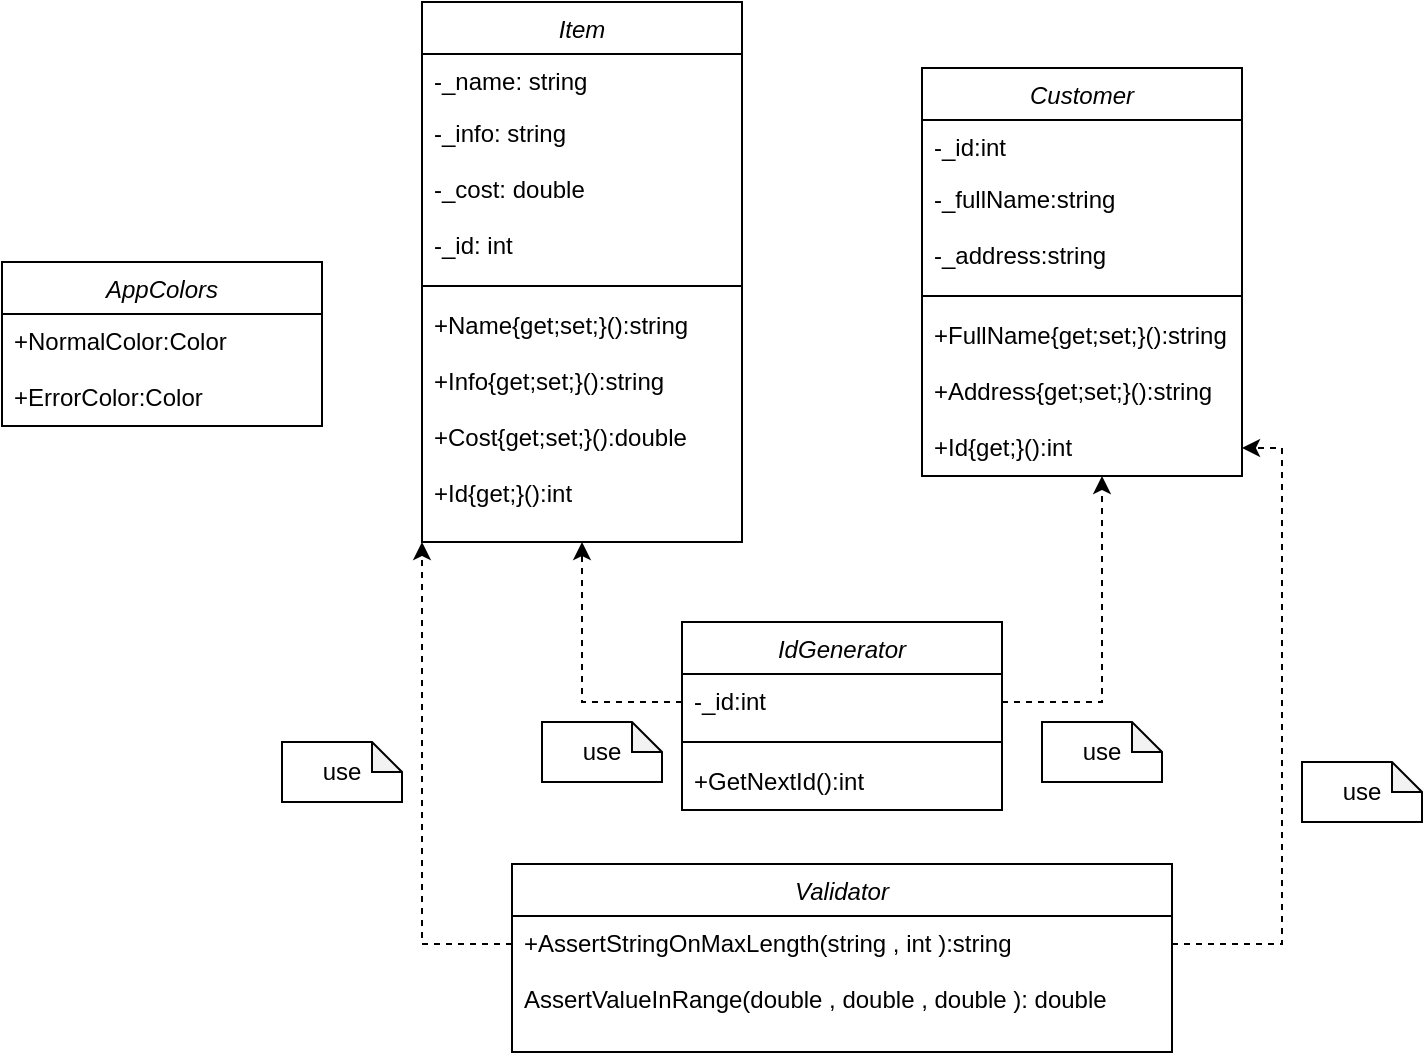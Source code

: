 <mxfile version="20.5.3" type="device"><diagram id="C5RBs43oDa-KdzZeNtuy" name="Page-1"><mxGraphModel dx="868" dy="482" grid="1" gridSize="10" guides="1" tooltips="1" connect="1" arrows="1" fold="1" page="1" pageScale="1" pageWidth="827" pageHeight="1169" math="0" shadow="0"><root><mxCell id="WIyWlLk6GJQsqaUBKTNV-0"/><mxCell id="WIyWlLk6GJQsqaUBKTNV-1" parent="WIyWlLk6GJQsqaUBKTNV-0"/><mxCell id="zkfFHV4jXpPFQw0GAbJ--0" value="Item" style="swimlane;fontStyle=2;align=center;verticalAlign=top;childLayout=stackLayout;horizontal=1;startSize=26;horizontalStack=0;resizeParent=1;resizeLast=0;collapsible=1;marginBottom=0;rounded=0;shadow=0;strokeWidth=1;" parent="WIyWlLk6GJQsqaUBKTNV-1" vertex="1"><mxGeometry x="220" y="60" width="160" height="270" as="geometry"><mxRectangle x="230" y="140" width="160" height="26" as="alternateBounds"/></mxGeometry></mxCell><mxCell id="zkfFHV4jXpPFQw0GAbJ--1" value="-_name: string" style="text;align=left;verticalAlign=top;spacingLeft=4;spacingRight=4;overflow=hidden;rotatable=0;points=[[0,0.5],[1,0.5]];portConstraint=eastwest;" parent="zkfFHV4jXpPFQw0GAbJ--0" vertex="1"><mxGeometry y="26" width="160" height="26" as="geometry"/></mxCell><mxCell id="zkfFHV4jXpPFQw0GAbJ--2" value="-_info: string" style="text;align=left;verticalAlign=top;spacingLeft=4;spacingRight=4;overflow=hidden;rotatable=0;points=[[0,0.5],[1,0.5]];portConstraint=eastwest;rounded=0;shadow=0;html=0;" parent="zkfFHV4jXpPFQw0GAbJ--0" vertex="1"><mxGeometry y="52" width="160" height="28" as="geometry"/></mxCell><mxCell id="519BTDG2XaVJSGXnpHSW-0" value="-_cost: double" style="text;align=left;verticalAlign=top;spacingLeft=4;spacingRight=4;overflow=hidden;rotatable=0;points=[[0,0.5],[1,0.5]];portConstraint=eastwest;rounded=0;shadow=0;html=0;" parent="zkfFHV4jXpPFQw0GAbJ--0" vertex="1"><mxGeometry y="80" width="160" height="28" as="geometry"/></mxCell><mxCell id="519BTDG2XaVJSGXnpHSW-1" value="-_id: int" style="text;align=left;verticalAlign=top;spacingLeft=4;spacingRight=4;overflow=hidden;rotatable=0;points=[[0,0.5],[1,0.5]];portConstraint=eastwest;rounded=0;shadow=0;html=0;" parent="zkfFHV4jXpPFQw0GAbJ--0" vertex="1"><mxGeometry y="108" width="160" height="28" as="geometry"/></mxCell><mxCell id="zkfFHV4jXpPFQw0GAbJ--4" value="" style="line;html=1;strokeWidth=1;align=left;verticalAlign=middle;spacingTop=-1;spacingLeft=3;spacingRight=3;rotatable=0;labelPosition=right;points=[];portConstraint=eastwest;" parent="zkfFHV4jXpPFQw0GAbJ--0" vertex="1"><mxGeometry y="136" width="160" height="12" as="geometry"/></mxCell><mxCell id="519BTDG2XaVJSGXnpHSW-2" value="+Name{get;set;}():string" style="text;align=left;verticalAlign=top;spacingLeft=4;spacingRight=4;overflow=hidden;rotatable=0;points=[[0,0.5],[1,0.5]];portConstraint=eastwest;rounded=0;shadow=0;html=0;" parent="zkfFHV4jXpPFQw0GAbJ--0" vertex="1"><mxGeometry y="148" width="160" height="28" as="geometry"/></mxCell><mxCell id="519BTDG2XaVJSGXnpHSW-3" value="+Info{get;set;}():string" style="text;align=left;verticalAlign=top;spacingLeft=4;spacingRight=4;overflow=hidden;rotatable=0;points=[[0,0.5],[1,0.5]];portConstraint=eastwest;rounded=0;shadow=0;html=0;" parent="zkfFHV4jXpPFQw0GAbJ--0" vertex="1"><mxGeometry y="176" width="160" height="28" as="geometry"/></mxCell><mxCell id="519BTDG2XaVJSGXnpHSW-4" value="+Cost{get;set;}():double" style="text;align=left;verticalAlign=top;spacingLeft=4;spacingRight=4;overflow=hidden;rotatable=0;points=[[0,0.5],[1,0.5]];portConstraint=eastwest;rounded=0;shadow=0;html=0;" parent="zkfFHV4jXpPFQw0GAbJ--0" vertex="1"><mxGeometry y="204" width="160" height="28" as="geometry"/></mxCell><mxCell id="519BTDG2XaVJSGXnpHSW-5" value="+Id{get;}():int" style="text;align=left;verticalAlign=top;spacingLeft=4;spacingRight=4;overflow=hidden;rotatable=0;points=[[0,0.5],[1,0.5]];portConstraint=eastwest;rounded=0;shadow=0;html=0;" parent="zkfFHV4jXpPFQw0GAbJ--0" vertex="1"><mxGeometry y="232" width="160" height="28" as="geometry"/></mxCell><mxCell id="519BTDG2XaVJSGXnpHSW-6" value="Customer" style="swimlane;fontStyle=2;align=center;verticalAlign=top;childLayout=stackLayout;horizontal=1;startSize=26;horizontalStack=0;resizeParent=1;resizeLast=0;collapsible=1;marginBottom=0;rounded=0;shadow=0;strokeWidth=1;" parent="WIyWlLk6GJQsqaUBKTNV-1" vertex="1"><mxGeometry x="470" y="93" width="160" height="204" as="geometry"><mxRectangle x="230" y="140" width="160" height="26" as="alternateBounds"/></mxGeometry></mxCell><mxCell id="519BTDG2XaVJSGXnpHSW-7" value="-_id:int" style="text;align=left;verticalAlign=top;spacingLeft=4;spacingRight=4;overflow=hidden;rotatable=0;points=[[0,0.5],[1,0.5]];portConstraint=eastwest;" parent="519BTDG2XaVJSGXnpHSW-6" vertex="1"><mxGeometry y="26" width="160" height="26" as="geometry"/></mxCell><mxCell id="519BTDG2XaVJSGXnpHSW-8" value="-_fullName:string" style="text;align=left;verticalAlign=top;spacingLeft=4;spacingRight=4;overflow=hidden;rotatable=0;points=[[0,0.5],[1,0.5]];portConstraint=eastwest;rounded=0;shadow=0;html=0;" parent="519BTDG2XaVJSGXnpHSW-6" vertex="1"><mxGeometry y="52" width="160" height="28" as="geometry"/></mxCell><mxCell id="519BTDG2XaVJSGXnpHSW-9" value="-_address:string" style="text;align=left;verticalAlign=top;spacingLeft=4;spacingRight=4;overflow=hidden;rotatable=0;points=[[0,0.5],[1,0.5]];portConstraint=eastwest;rounded=0;shadow=0;html=0;" parent="519BTDG2XaVJSGXnpHSW-6" vertex="1"><mxGeometry y="80" width="160" height="28" as="geometry"/></mxCell><mxCell id="519BTDG2XaVJSGXnpHSW-11" value="" style="line;html=1;strokeWidth=1;align=left;verticalAlign=middle;spacingTop=-1;spacingLeft=3;spacingRight=3;rotatable=0;labelPosition=right;points=[];portConstraint=eastwest;" parent="519BTDG2XaVJSGXnpHSW-6" vertex="1"><mxGeometry y="108" width="160" height="12" as="geometry"/></mxCell><mxCell id="519BTDG2XaVJSGXnpHSW-12" value="+FullName{get;set;}():string" style="text;align=left;verticalAlign=top;spacingLeft=4;spacingRight=4;overflow=hidden;rotatable=0;points=[[0,0.5],[1,0.5]];portConstraint=eastwest;rounded=0;shadow=0;html=0;" parent="519BTDG2XaVJSGXnpHSW-6" vertex="1"><mxGeometry y="120" width="160" height="28" as="geometry"/></mxCell><mxCell id="519BTDG2XaVJSGXnpHSW-13" value="+Address{get;set;}():string" style="text;align=left;verticalAlign=top;spacingLeft=4;spacingRight=4;overflow=hidden;rotatable=0;points=[[0,0.5],[1,0.5]];portConstraint=eastwest;rounded=0;shadow=0;html=0;" parent="519BTDG2XaVJSGXnpHSW-6" vertex="1"><mxGeometry y="148" width="160" height="28" as="geometry"/></mxCell><mxCell id="519BTDG2XaVJSGXnpHSW-15" value="+Id{get;}():int" style="text;align=left;verticalAlign=top;spacingLeft=4;spacingRight=4;overflow=hidden;rotatable=0;points=[[0,0.5],[1,0.5]];portConstraint=eastwest;rounded=0;shadow=0;html=0;" parent="519BTDG2XaVJSGXnpHSW-6" vertex="1"><mxGeometry y="176" width="160" height="28" as="geometry"/></mxCell><mxCell id="519BTDG2XaVJSGXnpHSW-16" value="AppColors" style="swimlane;fontStyle=2;align=center;verticalAlign=top;childLayout=stackLayout;horizontal=1;startSize=26;horizontalStack=0;resizeParent=1;resizeLast=0;collapsible=1;marginBottom=0;rounded=0;shadow=0;strokeWidth=1;" parent="WIyWlLk6GJQsqaUBKTNV-1" vertex="1"><mxGeometry x="10" y="190" width="160" height="82" as="geometry"><mxRectangle x="230" y="140" width="160" height="26" as="alternateBounds"/></mxGeometry></mxCell><mxCell id="519BTDG2XaVJSGXnpHSW-21" value="+NormalColor:Color" style="text;align=left;verticalAlign=top;spacingLeft=4;spacingRight=4;overflow=hidden;rotatable=0;points=[[0,0.5],[1,0.5]];portConstraint=eastwest;rounded=0;shadow=0;html=0;" parent="519BTDG2XaVJSGXnpHSW-16" vertex="1"><mxGeometry y="26" width="160" height="28" as="geometry"/></mxCell><mxCell id="519BTDG2XaVJSGXnpHSW-22" value="+ErrorColor:Color" style="text;align=left;verticalAlign=top;spacingLeft=4;spacingRight=4;overflow=hidden;rotatable=0;points=[[0,0.5],[1,0.5]];portConstraint=eastwest;rounded=0;shadow=0;html=0;" parent="519BTDG2XaVJSGXnpHSW-16" vertex="1"><mxGeometry y="54" width="160" height="28" as="geometry"/></mxCell><mxCell id="519BTDG2XaVJSGXnpHSW-24" value="IdGenerator" style="swimlane;fontStyle=2;align=center;verticalAlign=top;childLayout=stackLayout;horizontal=1;startSize=26;horizontalStack=0;resizeParent=1;resizeLast=0;collapsible=1;marginBottom=0;rounded=0;shadow=0;strokeWidth=1;" parent="WIyWlLk6GJQsqaUBKTNV-1" vertex="1"><mxGeometry x="350" y="370" width="160" height="94" as="geometry"><mxRectangle x="230" y="140" width="160" height="26" as="alternateBounds"/></mxGeometry></mxCell><mxCell id="519BTDG2XaVJSGXnpHSW-25" value="-_id:int" style="text;align=left;verticalAlign=top;spacingLeft=4;spacingRight=4;overflow=hidden;rotatable=0;points=[[0,0.5],[1,0.5]];portConstraint=eastwest;rounded=0;shadow=0;html=0;" parent="519BTDG2XaVJSGXnpHSW-24" vertex="1"><mxGeometry y="26" width="160" height="28" as="geometry"/></mxCell><mxCell id="519BTDG2XaVJSGXnpHSW-27" value="" style="line;html=1;strokeWidth=1;align=left;verticalAlign=middle;spacingTop=-1;spacingLeft=3;spacingRight=3;rotatable=0;labelPosition=right;points=[];portConstraint=eastwest;" parent="519BTDG2XaVJSGXnpHSW-24" vertex="1"><mxGeometry y="54" width="160" height="12" as="geometry"/></mxCell><mxCell id="519BTDG2XaVJSGXnpHSW-26" value="+GetNextId():int" style="text;align=left;verticalAlign=top;spacingLeft=4;spacingRight=4;overflow=hidden;rotatable=0;points=[[0,0.5],[1,0.5]];portConstraint=eastwest;rounded=0;shadow=0;html=0;" parent="519BTDG2XaVJSGXnpHSW-24" vertex="1"><mxGeometry y="66" width="160" height="28" as="geometry"/></mxCell><mxCell id="519BTDG2XaVJSGXnpHSW-28" value="" style="endArrow=classic;html=1;rounded=0;exitX=0;exitY=0.5;exitDx=0;exitDy=0;entryX=0.5;entryY=1;entryDx=0;entryDy=0;dashed=1;" parent="WIyWlLk6GJQsqaUBKTNV-1" source="519BTDG2XaVJSGXnpHSW-25" target="zkfFHV4jXpPFQw0GAbJ--0" edge="1"><mxGeometry width="50" height="50" relative="1" as="geometry"><mxPoint x="350" y="320" as="sourcePoint"/><mxPoint x="290" y="410" as="targetPoint"/><Array as="points"><mxPoint x="300" y="410"/></Array></mxGeometry></mxCell><mxCell id="519BTDG2XaVJSGXnpHSW-29" value="" style="endArrow=classic;html=1;rounded=0;exitX=1;exitY=0.5;exitDx=0;exitDy=0;entryX=0.5;entryY=1;entryDx=0;entryDy=0;dashed=1;" parent="WIyWlLk6GJQsqaUBKTNV-1" source="519BTDG2XaVJSGXnpHSW-25" edge="1"><mxGeometry width="50" height="50" relative="1" as="geometry"><mxPoint x="610" y="377" as="sourcePoint"/><mxPoint x="560" y="297" as="targetPoint"/><Array as="points"><mxPoint x="560" y="410"/></Array></mxGeometry></mxCell><mxCell id="519BTDG2XaVJSGXnpHSW-32" value="use" style="shape=note;whiteSpace=wrap;html=1;backgroundOutline=1;darkOpacity=0.05;size=15;" parent="WIyWlLk6GJQsqaUBKTNV-1" vertex="1"><mxGeometry x="280" y="420" width="60" height="30" as="geometry"/></mxCell><mxCell id="519BTDG2XaVJSGXnpHSW-33" value="use" style="shape=note;whiteSpace=wrap;html=1;backgroundOutline=1;darkOpacity=0.05;size=15;" parent="WIyWlLk6GJQsqaUBKTNV-1" vertex="1"><mxGeometry x="530" y="420" width="60" height="30" as="geometry"/></mxCell><mxCell id="519BTDG2XaVJSGXnpHSW-34" value="Validator&#10;" style="swimlane;fontStyle=2;align=center;verticalAlign=top;childLayout=stackLayout;horizontal=1;startSize=26;horizontalStack=0;resizeParent=1;resizeLast=0;collapsible=1;marginBottom=0;rounded=0;shadow=0;strokeWidth=1;" parent="WIyWlLk6GJQsqaUBKTNV-1" vertex="1"><mxGeometry x="265" y="491" width="330" height="94" as="geometry"><mxRectangle x="230" y="140" width="160" height="26" as="alternateBounds"/></mxGeometry></mxCell><mxCell id="519BTDG2XaVJSGXnpHSW-35" value="+AssertStringOnMaxLength(string , int ):string" style="text;align=left;verticalAlign=top;spacingLeft=4;spacingRight=4;overflow=hidden;rotatable=0;points=[[0,0.5],[1,0.5]];portConstraint=eastwest;rounded=0;shadow=0;html=0;" parent="519BTDG2XaVJSGXnpHSW-34" vertex="1"><mxGeometry y="26" width="330" height="28" as="geometry"/></mxCell><mxCell id="519BTDG2XaVJSGXnpHSW-37" value="AssertValueInRange(double , double , double ): double&#10;" style="text;align=left;verticalAlign=top;spacingLeft=4;spacingRight=4;overflow=hidden;rotatable=0;points=[[0,0.5],[1,0.5]];portConstraint=eastwest;rounded=0;shadow=0;html=0;" parent="519BTDG2XaVJSGXnpHSW-34" vertex="1"><mxGeometry y="54" width="330" height="28" as="geometry"/></mxCell><mxCell id="519BTDG2XaVJSGXnpHSW-40" style="edgeStyle=orthogonalEdgeStyle;rounded=0;orthogonalLoop=1;jettySize=auto;html=1;exitX=0;exitY=0.5;exitDx=0;exitDy=0;entryX=0;entryY=1;entryDx=0;entryDy=0;dashed=1;" parent="WIyWlLk6GJQsqaUBKTNV-1" source="519BTDG2XaVJSGXnpHSW-35" target="zkfFHV4jXpPFQw0GAbJ--0" edge="1"><mxGeometry relative="1" as="geometry"/></mxCell><mxCell id="519BTDG2XaVJSGXnpHSW-41" value="use" style="shape=note;whiteSpace=wrap;html=1;backgroundOutline=1;darkOpacity=0.05;size=15;" parent="WIyWlLk6GJQsqaUBKTNV-1" vertex="1"><mxGeometry x="150" y="430" width="60" height="30" as="geometry"/></mxCell><mxCell id="519BTDG2XaVJSGXnpHSW-42" style="edgeStyle=orthogonalEdgeStyle;rounded=0;orthogonalLoop=1;jettySize=auto;html=1;exitX=1;exitY=0.5;exitDx=0;exitDy=0;entryX=1;entryY=0.5;entryDx=0;entryDy=0;dashed=1;" parent="WIyWlLk6GJQsqaUBKTNV-1" source="519BTDG2XaVJSGXnpHSW-35" target="519BTDG2XaVJSGXnpHSW-15" edge="1"><mxGeometry relative="1" as="geometry"/></mxCell><mxCell id="519BTDG2XaVJSGXnpHSW-43" value="use" style="shape=note;whiteSpace=wrap;html=1;backgroundOutline=1;darkOpacity=0.05;size=15;" parent="WIyWlLk6GJQsqaUBKTNV-1" vertex="1"><mxGeometry x="660" y="440" width="60" height="30" as="geometry"/></mxCell></root></mxGraphModel></diagram></mxfile>